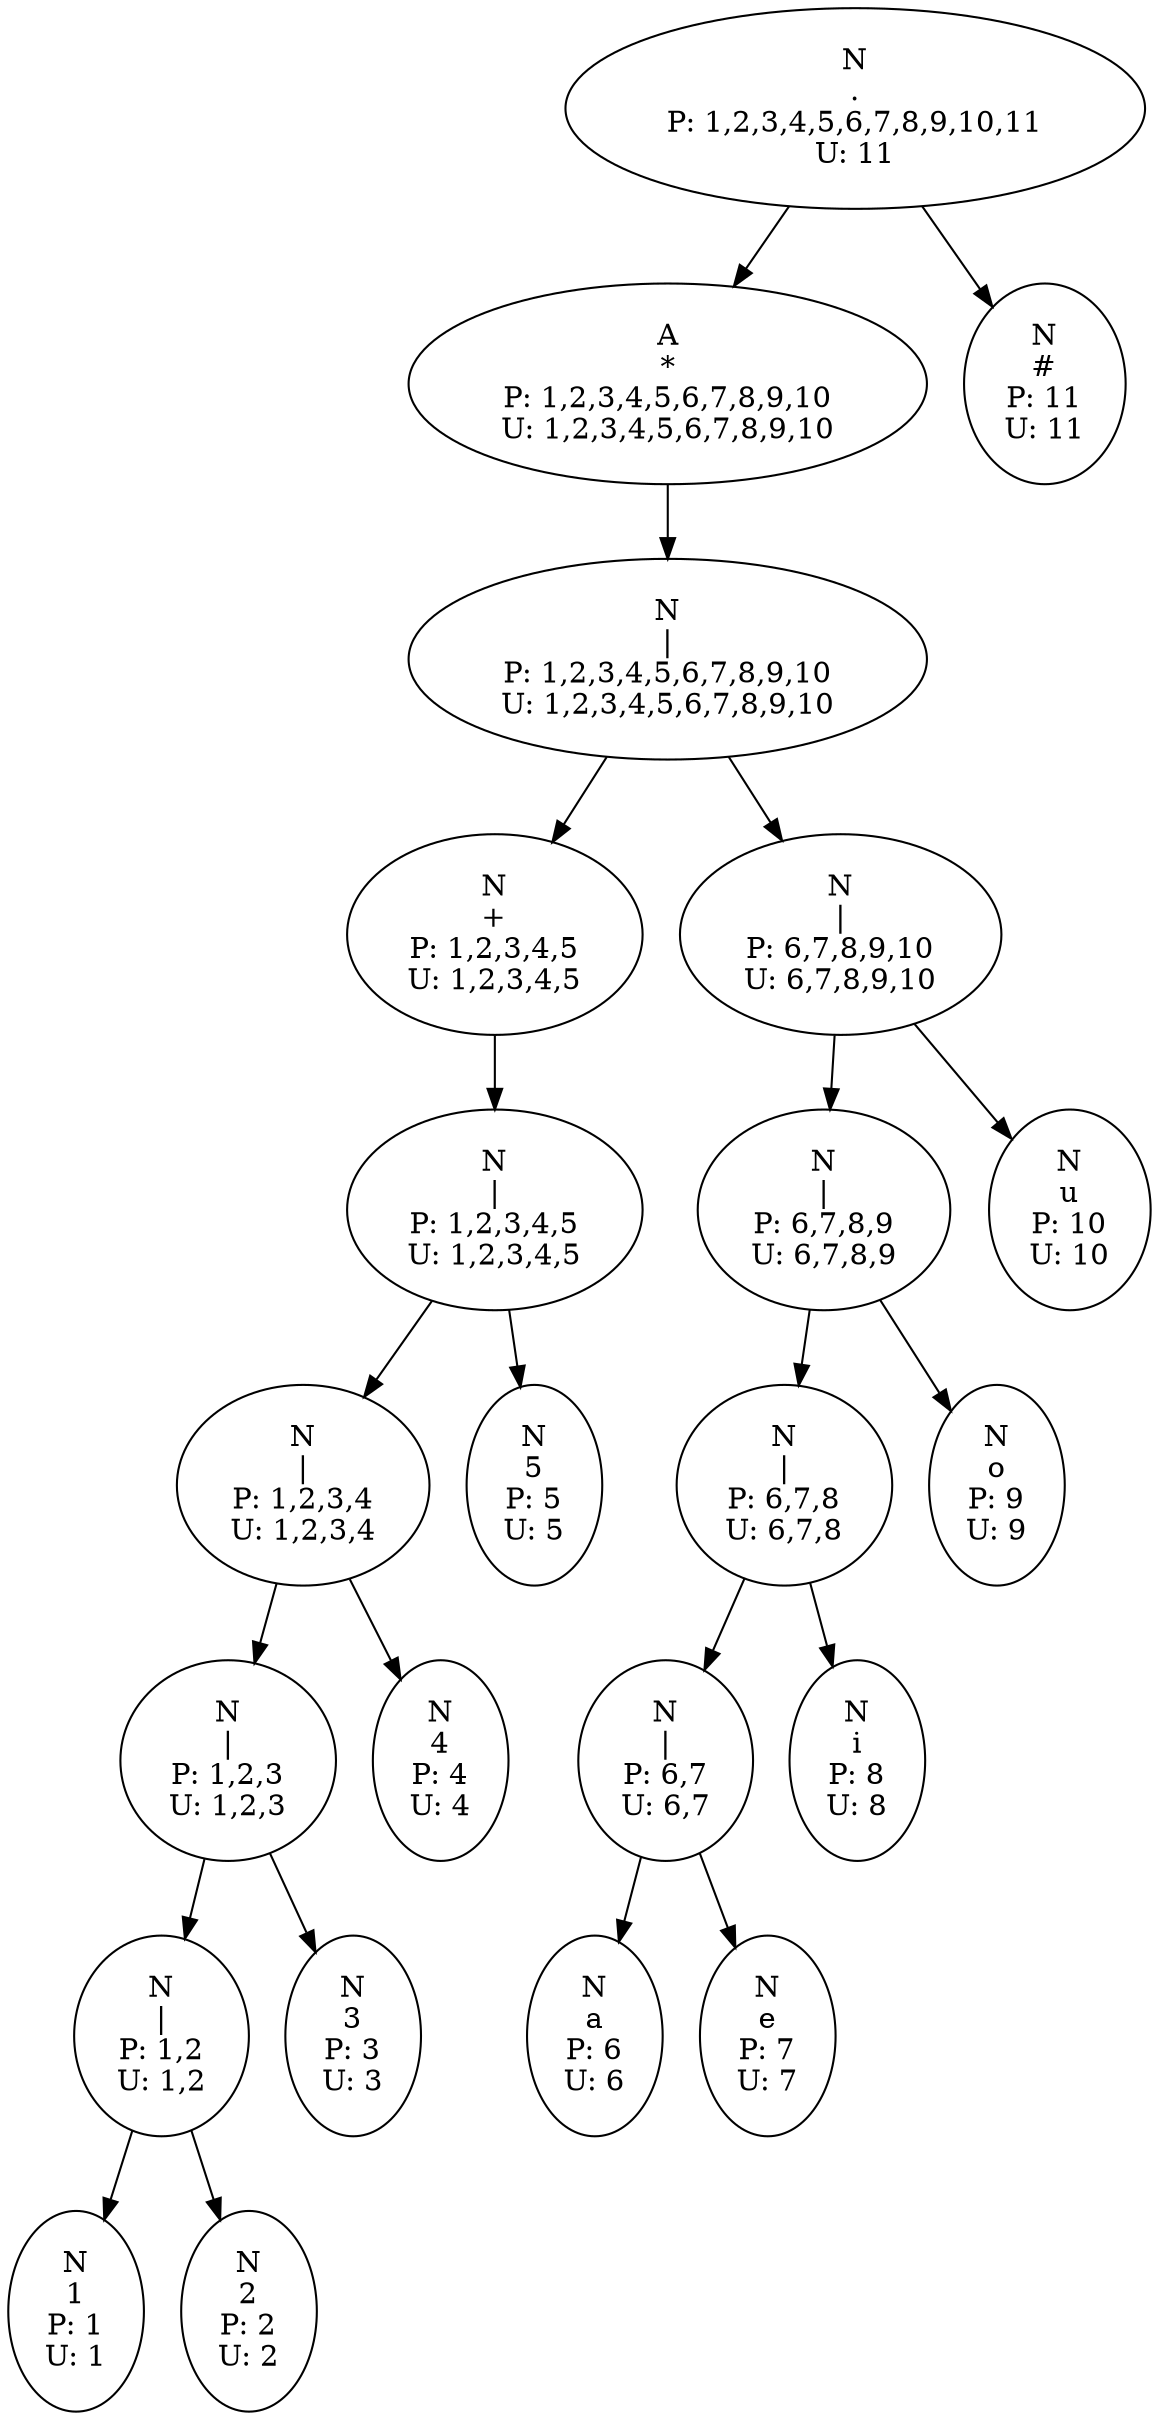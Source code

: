 digraph G{
N12->N11
N11->N6
N6->N5
N5->N4
N4->N3
N3->N2
N2->N1
N1->1
1[label="N
1
P: 1
U: 1"];
N1[label="N
|
P: 1,2
U: 1,2"];
N1->2
2[label="N
2
P: 2
U: 2"];
N2[label="N
|
P: 1,2,3
U: 1,2,3"];
N2->3
3[label="N
3
P: 3
U: 3"];
N3[label="N
|
P: 1,2,3,4
U: 1,2,3,4"];
N3->4
4[label="N
4
P: 4
U: 4"];
N4[label="N
|
P: 1,2,3,4,5
U: 1,2,3,4,5"];
N4->5
5[label="N
5
P: 5
U: 5"];
N5[label="N
+
P: 1,2,3,4,5
U: 1,2,3,4,5"];
N6[label="N
|
P: 1,2,3,4,5,6,7,8,9,10
U: 1,2,3,4,5,6,7,8,9,10"];
N6->N10
N10->N9
N9->N8
N8->N7
N7->6
6[label="N
a
P: 6
U: 6"];
N7[label="N
|
P: 6,7
U: 6,7"];
N7->7
7[label="N
e
P: 7
U: 7"];
N8[label="N
|
P: 6,7,8
U: 6,7,8"];
N8->8
8[label="N
i
P: 8
U: 8"];
N9[label="N
|
P: 6,7,8,9
U: 6,7,8,9"];
N9->9
9[label="N
o
P: 9
U: 9"];
N10[label="N
|
P: 6,7,8,9,10
U: 6,7,8,9,10"];
N10->10
10[label="N
u
P: 10
U: 10"];
N11[label="A
*
P: 1,2,3,4,5,6,7,8,9,10
U: 1,2,3,4,5,6,7,8,9,10"];
N12[label="N
.
P: 1,2,3,4,5,6,7,8,9,10,11
U: 11"];
N12->11
11[label="N
#
P: 11
U: 11"];
}
